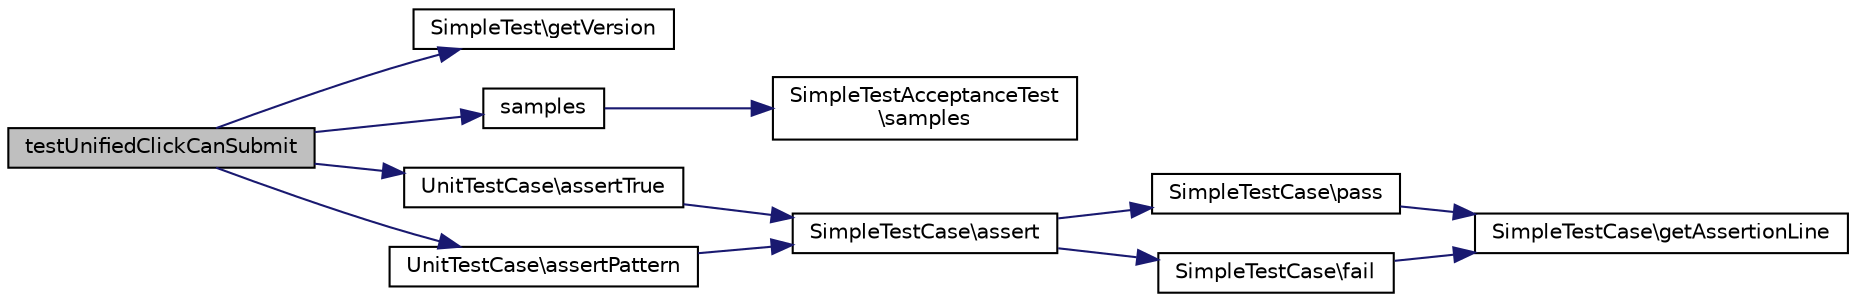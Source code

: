 digraph "testUnifiedClickCanSubmit"
{
  edge [fontname="Helvetica",fontsize="10",labelfontname="Helvetica",labelfontsize="10"];
  node [fontname="Helvetica",fontsize="10",shape=record];
  rankdir="LR";
  Node1 [label="testUnifiedClickCanSubmit",height=0.2,width=0.4,color="black", fillcolor="grey75", style="filled" fontcolor="black"];
  Node1 -> Node2 [color="midnightblue",fontsize="10",style="solid",fontname="Helvetica"];
  Node2 [label="SimpleTest\\getVersion",height=0.2,width=0.4,color="black", fillcolor="white", style="filled",URL="$class_simple_test.html#a173368ef6c164eee16c7cf59f5e83510"];
  Node1 -> Node3 [color="midnightblue",fontsize="10",style="solid",fontname="Helvetica"];
  Node3 [label="samples",height=0.2,width=0.4,color="black", fillcolor="white", style="filled",URL="$class_test_of_live_browser.html#a3c857706ee829220e71a0a2953611f37"];
  Node3 -> Node4 [color="midnightblue",fontsize="10",style="solid",fontname="Helvetica"];
  Node4 [label="SimpleTestAcceptanceTest\l\\samples",height=0.2,width=0.4,color="black", fillcolor="white", style="filled",URL="$class_simple_test_acceptance_test.html#a604600d230bc5151ced41b3fa7291aff"];
  Node1 -> Node5 [color="midnightblue",fontsize="10",style="solid",fontname="Helvetica"];
  Node5 [label="UnitTestCase\\assertTrue",height=0.2,width=0.4,color="black", fillcolor="white", style="filled",URL="$class_unit_test_case.html#a0b1a5fbb86c56cd7ab7d1dced7af0cad"];
  Node5 -> Node6 [color="midnightblue",fontsize="10",style="solid",fontname="Helvetica"];
  Node6 [label="SimpleTestCase\\assert",height=0.2,width=0.4,color="black", fillcolor="white", style="filled",URL="$class_simple_test_case.html#a9be3866087958c52771a4eb0921a80f8"];
  Node6 -> Node7 [color="midnightblue",fontsize="10",style="solid",fontname="Helvetica"];
  Node7 [label="SimpleTestCase\\pass",height=0.2,width=0.4,color="black", fillcolor="white", style="filled",URL="$class_simple_test_case.html#a413ec6a28c017c7f5c08af552930a023"];
  Node7 -> Node8 [color="midnightblue",fontsize="10",style="solid",fontname="Helvetica"];
  Node8 [label="SimpleTestCase\\getAssertionLine",height=0.2,width=0.4,color="black", fillcolor="white", style="filled",URL="$class_simple_test_case.html#a4389a897171547fc4545f56a75bf0c9f"];
  Node6 -> Node9 [color="midnightblue",fontsize="10",style="solid",fontname="Helvetica"];
  Node9 [label="SimpleTestCase\\fail",height=0.2,width=0.4,color="black", fillcolor="white", style="filled",URL="$class_simple_test_case.html#a74070e976d1372da2111be1c059c6ce3"];
  Node9 -> Node8 [color="midnightblue",fontsize="10",style="solid",fontname="Helvetica"];
  Node1 -> Node10 [color="midnightblue",fontsize="10",style="solid",fontname="Helvetica"];
  Node10 [label="UnitTestCase\\assertPattern",height=0.2,width=0.4,color="black", fillcolor="white", style="filled",URL="$class_unit_test_case.html#a4a39d1382a8934af6e8ad61c6a219494"];
  Node10 -> Node6 [color="midnightblue",fontsize="10",style="solid",fontname="Helvetica"];
}

